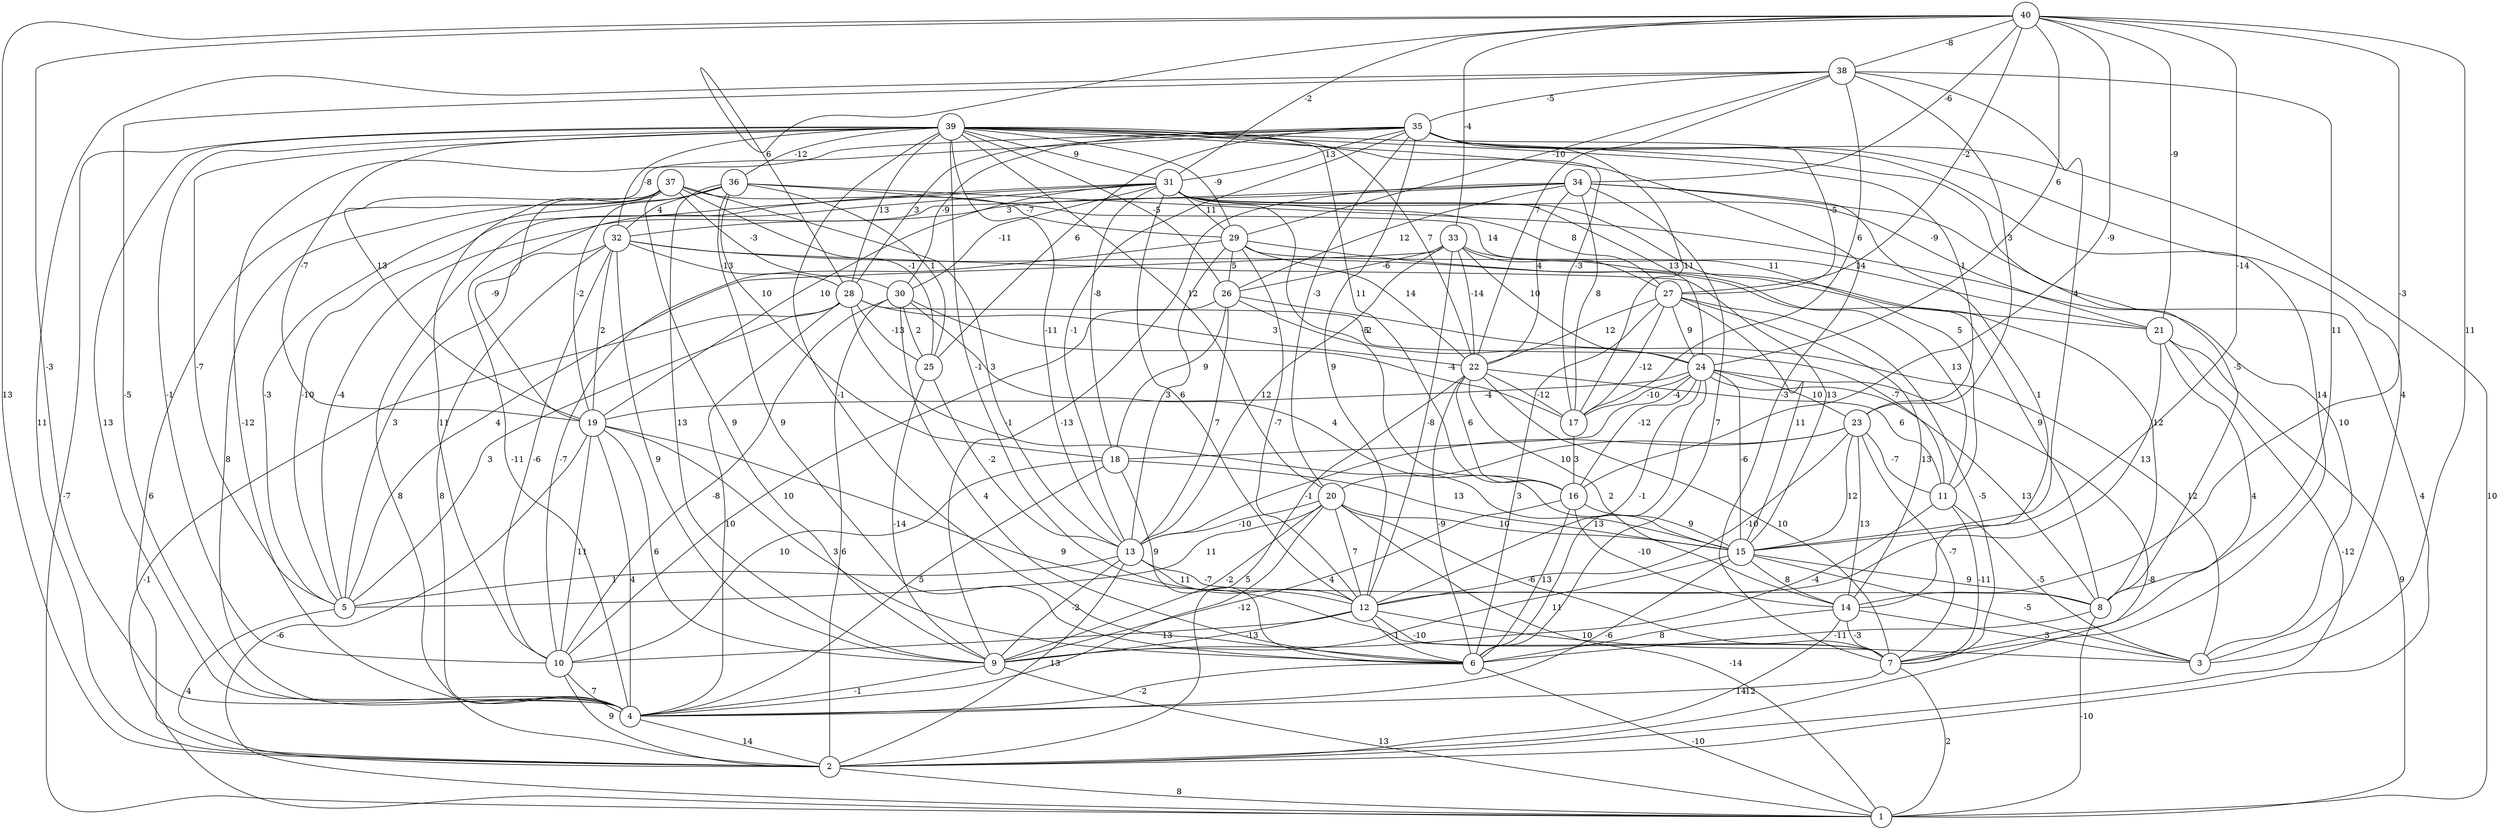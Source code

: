graph { 
	 fontname="Helvetica,Arial,sans-serif" 
	 node [shape = circle]; 
	 40 -- 2 [label = "13"];
	 40 -- 3 [label = "11"];
	 40 -- 4 [label = "-3"];
	 40 -- 14 [label = "-3"];
	 40 -- 15 [label = "-14"];
	 40 -- 16 [label = "-9"];
	 40 -- 21 [label = "-9"];
	 40 -- 24 [label = "6"];
	 40 -- 27 [label = "-2"];
	 40 -- 28 [label = "6"];
	 40 -- 31 [label = "-2"];
	 40 -- 33 [label = "-4"];
	 40 -- 34 [label = "-6"];
	 40 -- 38 [label = "-8"];
	 39 -- 1 [label = "-7"];
	 39 -- 4 [label = "13"];
	 39 -- 5 [label = "-7"];
	 39 -- 6 [label = "-1"];
	 39 -- 7 [label = "-3"];
	 39 -- 8 [label = "-5"];
	 39 -- 10 [label = "-1"];
	 39 -- 12 [label = "-1"];
	 39 -- 13 [label = "-11"];
	 39 -- 16 [label = "11"];
	 39 -- 17 [label = "-3"];
	 39 -- 19 [label = "-7"];
	 39 -- 20 [label = "12"];
	 39 -- 22 [label = "7"];
	 39 -- 23 [label = "1"];
	 39 -- 26 [label = "-5"];
	 39 -- 28 [label = "13"];
	 39 -- 29 [label = "-9"];
	 39 -- 31 [label = "9"];
	 39 -- 32 [label = "-8"];
	 39 -- 36 [label = "-12"];
	 38 -- 2 [label = "11"];
	 38 -- 4 [label = "-5"];
	 38 -- 8 [label = "11"];
	 38 -- 15 [label = "4"];
	 38 -- 17 [label = "6"];
	 38 -- 22 [label = "7"];
	 38 -- 23 [label = "3"];
	 38 -- 29 [label = "-10"];
	 38 -- 35 [label = "-5"];
	 37 -- 2 [label = "6"];
	 37 -- 4 [label = "8"];
	 37 -- 9 [label = "9"];
	 37 -- 10 [label = "11"];
	 37 -- 13 [label = "3"];
	 37 -- 19 [label = "-9"];
	 37 -- 25 [label = "-1"];
	 37 -- 29 [label = "-7"];
	 37 -- 30 [label = "-3"];
	 36 -- 3 [label = "10"];
	 36 -- 5 [label = "-3"];
	 36 -- 6 [label = "9"];
	 36 -- 9 [label = "13"];
	 36 -- 18 [label = "10"];
	 36 -- 19 [label = "-2"];
	 36 -- 25 [label = "1"];
	 36 -- 27 [label = "14"];
	 36 -- 32 [label = "4"];
	 35 -- 1 [label = "10"];
	 35 -- 3 [label = "4"];
	 35 -- 4 [label = "-12"];
	 35 -- 7 [label = "14"];
	 35 -- 12 [label = "9"];
	 35 -- 13 [label = "-1"];
	 35 -- 17 [label = "11"];
	 35 -- 19 [label = "13"];
	 35 -- 20 [label = "-3"];
	 35 -- 25 [label = "6"];
	 35 -- 27 [label = "-5"];
	 35 -- 28 [label = "3"];
	 35 -- 30 [label = "-9"];
	 35 -- 31 [label = "13"];
	 34 -- 2 [label = "4"];
	 34 -- 5 [label = "-4"];
	 34 -- 6 [label = "7"];
	 34 -- 9 [label = "-13"];
	 34 -- 14 [label = "1"];
	 34 -- 17 [label = "8"];
	 34 -- 22 [label = "4"];
	 34 -- 26 [label = "12"];
	 34 -- 32 [label = "3"];
	 33 -- 5 [label = "4"];
	 33 -- 8 [label = "12"];
	 33 -- 12 [label = "-8"];
	 33 -- 13 [label = "12"];
	 33 -- 21 [label = "14"];
	 33 -- 22 [label = "-14"];
	 33 -- 24 [label = "10"];
	 33 -- 26 [label = "-6"];
	 32 -- 4 [label = "8"];
	 32 -- 5 [label = "3"];
	 32 -- 8 [label = "9"];
	 32 -- 9 [label = "9"];
	 32 -- 10 [label = "-6"];
	 32 -- 15 [label = "13"];
	 32 -- 19 [label = "2"];
	 32 -- 28 [label = "-13"];
	 31 -- 2 [label = "8"];
	 31 -- 4 [label = "-11"];
	 31 -- 5 [label = "-10"];
	 31 -- 11 [label = "5"];
	 31 -- 12 [label = "6"];
	 31 -- 16 [label = "-2"];
	 31 -- 18 [label = "-8"];
	 31 -- 19 [label = "10"];
	 31 -- 21 [label = "-9"];
	 31 -- 24 [label = "13"];
	 31 -- 27 [label = "8"];
	 31 -- 29 [label = "11"];
	 31 -- 30 [label = "-11"];
	 30 -- 2 [label = "6"];
	 30 -- 6 [label = "4"];
	 30 -- 10 [label = "-8"];
	 30 -- 15 [label = "4"];
	 30 -- 17 [label = "-4"];
	 30 -- 25 [label = "2"];
	 29 -- 10 [label = "-7"];
	 29 -- 11 [label = "13"];
	 29 -- 12 [label = "-7"];
	 29 -- 13 [label = "3"];
	 29 -- 21 [label = "11"];
	 29 -- 22 [label = "14"];
	 29 -- 26 [label = "5"];
	 28 -- 1 [label = "-1"];
	 28 -- 4 [label = "10"];
	 28 -- 5 [label = "3"];
	 28 -- 11 [label = "-7"];
	 28 -- 15 [label = "-1"];
	 28 -- 22 [label = "3"];
	 28 -- 25 [label = "-13"];
	 27 -- 6 [label = "3"];
	 27 -- 7 [label = "-5"];
	 27 -- 14 [label = "13"];
	 27 -- 15 [label = "11"];
	 27 -- 17 [label = "-12"];
	 27 -- 22 [label = "12"];
	 27 -- 24 [label = "9"];
	 26 -- 3 [label = "12"];
	 26 -- 10 [label = "10"];
	 26 -- 13 [label = "7"];
	 26 -- 18 [label = "9"];
	 26 -- 24 [label = "-5"];
	 25 -- 9 [label = "-14"];
	 25 -- 13 [label = "-2"];
	 24 -- 2 [label = "-8"];
	 24 -- 6 [label = "13"];
	 24 -- 8 [label = "13"];
	 24 -- 12 [label = "-1"];
	 24 -- 15 [label = "-6"];
	 24 -- 16 [label = "-12"];
	 24 -- 17 [label = "-10"];
	 24 -- 18 [label = "-4"];
	 24 -- 19 [label = "-4"];
	 24 -- 23 [label = "10"];
	 23 -- 7 [label = "-7"];
	 23 -- 11 [label = "-7"];
	 23 -- 12 [label = "-10"];
	 23 -- 13 [label = "-1"];
	 23 -- 14 [label = "13"];
	 23 -- 15 [label = "12"];
	 23 -- 20 [label = "10"];
	 22 -- 2 [label = "5"];
	 22 -- 6 [label = "-9"];
	 22 -- 7 [label = "10"];
	 22 -- 11 [label = "6"];
	 22 -- 14 [label = "2"];
	 22 -- 16 [label = "6"];
	 22 -- 17 [label = "-12"];
	 21 -- 1 [label = "9"];
	 21 -- 2 [label = "-12"];
	 21 -- 7 [label = "4"];
	 21 -- 12 [label = "13"];
	 20 -- 1 [label = "-14"];
	 20 -- 4 [label = "-12"];
	 20 -- 5 [label = "11"];
	 20 -- 7 [label = "-6"];
	 20 -- 9 [label = "-2"];
	 20 -- 12 [label = "7"];
	 20 -- 13 [label = "-10"];
	 20 -- 15 [label = "10"];
	 19 -- 1 [label = "-6"];
	 19 -- 4 [label = "4"];
	 19 -- 6 [label = "3"];
	 19 -- 7 [label = "9"];
	 19 -- 9 [label = "6"];
	 19 -- 10 [label = "11"];
	 18 -- 4 [label = "5"];
	 18 -- 6 [label = "9"];
	 18 -- 10 [label = "10"];
	 18 -- 15 [label = "13"];
	 17 -- 16 [label = "3"];
	 16 -- 6 [label = "13"];
	 16 -- 9 [label = "4"];
	 16 -- 14 [label = "-10"];
	 16 -- 15 [label = "9"];
	 15 -- 3 [label = "-5"];
	 15 -- 4 [label = "-6"];
	 15 -- 8 [label = "9"];
	 15 -- 9 [label = "11"];
	 15 -- 14 [label = "8"];
	 14 -- 2 [label = "14"];
	 14 -- 3 [label = "3"];
	 14 -- 6 [label = "8"];
	 14 -- 7 [label = "-3"];
	 13 -- 2 [label = "13"];
	 13 -- 5 [label = "1"];
	 13 -- 8 [label = "-7"];
	 13 -- 9 [label = "-2"];
	 13 -- 12 [label = "11"];
	 12 -- 3 [label = "10"];
	 12 -- 6 [label = "1"];
	 12 -- 7 [label = "-10"];
	 12 -- 9 [label = "-13"];
	 12 -- 10 [label = "13"];
	 11 -- 3 [label = "-5"];
	 11 -- 7 [label = "-11"];
	 11 -- 9 [label = "-4"];
	 10 -- 2 [label = "9"];
	 10 -- 4 [label = "7"];
	 9 -- 1 [label = "13"];
	 9 -- 4 [label = "-1"];
	 8 -- 1 [label = "-10"];
	 8 -- 6 [label = "-11"];
	 7 -- 1 [label = "2"];
	 7 -- 4 [label = "-12"];
	 6 -- 1 [label = "-10"];
	 6 -- 4 [label = "-2"];
	 5 -- 2 [label = "4"];
	 4 -- 2 [label = "14"];
	 2 -- 1 [label = "8"];
	 1;
	 2;
	 3;
	 4;
	 5;
	 6;
	 7;
	 8;
	 9;
	 10;
	 11;
	 12;
	 13;
	 14;
	 15;
	 16;
	 17;
	 18;
	 19;
	 20;
	 21;
	 22;
	 23;
	 24;
	 25;
	 26;
	 27;
	 28;
	 29;
	 30;
	 31;
	 32;
	 33;
	 34;
	 35;
	 36;
	 37;
	 38;
	 39;
	 40;
}
